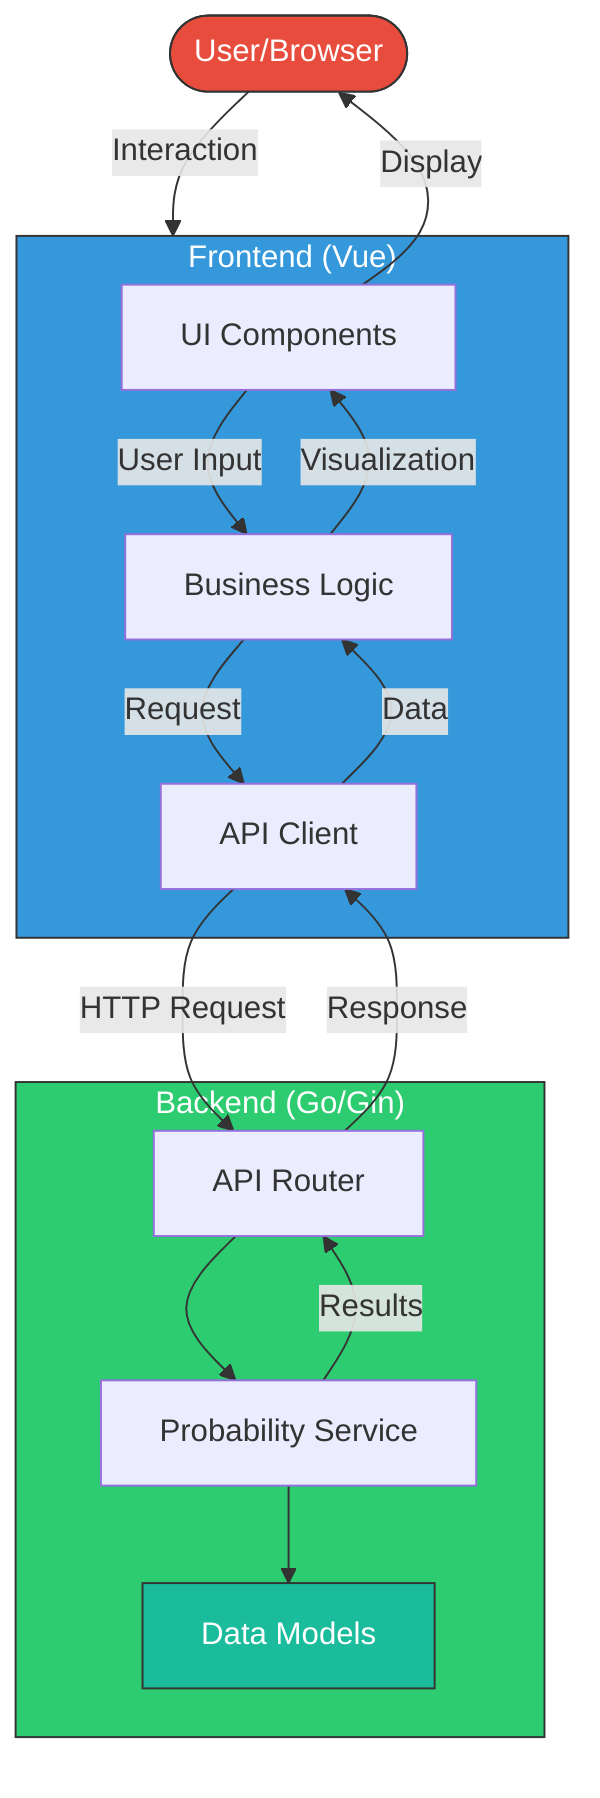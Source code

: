 flowchart TB
    %% Main Components
    client([User/Browser]) -->|"Interaction"| frontend
    
    subgraph frontend["Frontend (Vue)"]
        ui["UI Components"] 
        logic["Business Logic"]
        api["API Client"]
    end
    
    subgraph backend["Backend (Go/Gin)"]
        router["API Router"]
        service["Probability Service"]
        models["Data Models"]
    end
    
    %% Core Flow
    ui -->|"User Input"| logic
    logic -->|"Request"| api
    api -->|"HTTP Request"| router
    router --> service
    service --> models
    
    service -->|"Results"| router
    router -->|"Response"| api
    api -->|"Data"| logic
    logic -->|"Visualization"| ui
    ui -->|"Display"| client
    
    %% Styling
    classDef primary fill:#3498db,stroke:#333,color:white,stroke-width:1px
    classDef secondary fill:#2ecc71,stroke:#333,color:white,stroke-width:1px
    classDef client fill:#e74c3c,stroke:#333,color:white,stroke-width:1px
    classDef models fill:#1abc9c,stroke:#333,color:white,stroke-width:1px
    
    class frontend primary
    class backend secondary
    class client client
    class models models